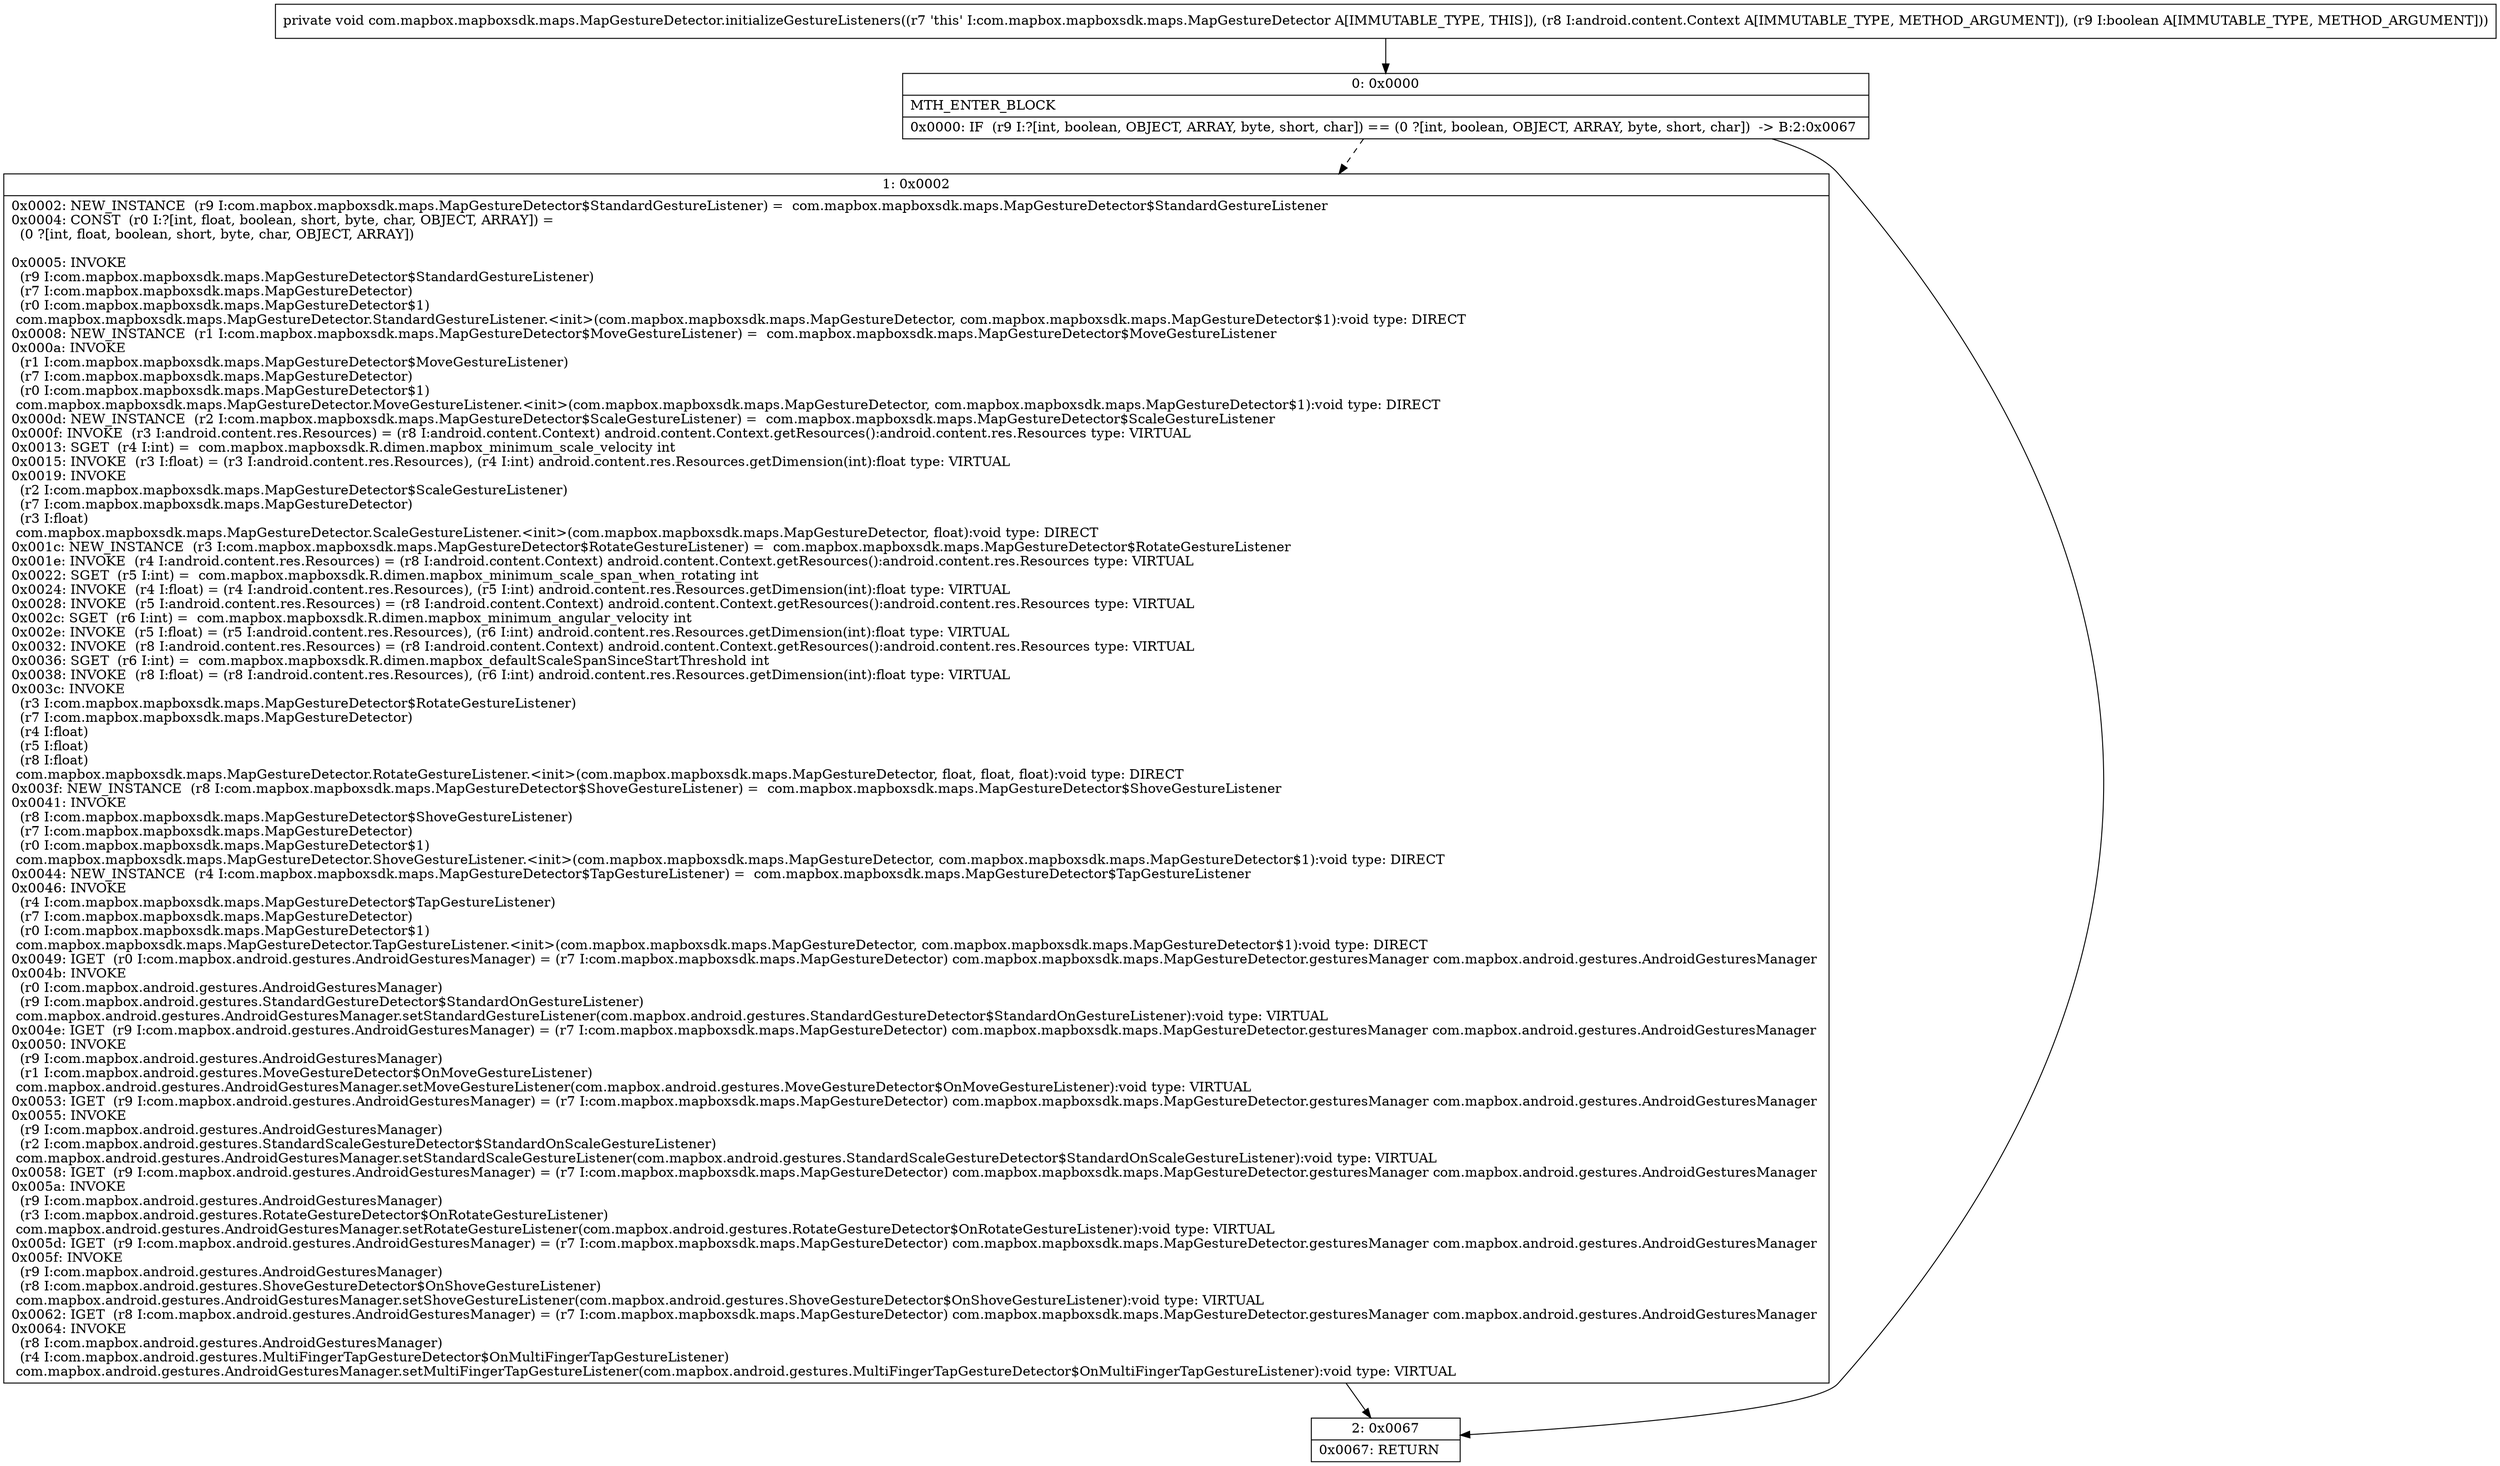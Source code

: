 digraph "CFG forcom.mapbox.mapboxsdk.maps.MapGestureDetector.initializeGestureListeners(Landroid\/content\/Context;Z)V" {
Node_0 [shape=record,label="{0\:\ 0x0000|MTH_ENTER_BLOCK\l|0x0000: IF  (r9 I:?[int, boolean, OBJECT, ARRAY, byte, short, char]) == (0 ?[int, boolean, OBJECT, ARRAY, byte, short, char])  \-\> B:2:0x0067 \l}"];
Node_1 [shape=record,label="{1\:\ 0x0002|0x0002: NEW_INSTANCE  (r9 I:com.mapbox.mapboxsdk.maps.MapGestureDetector$StandardGestureListener) =  com.mapbox.mapboxsdk.maps.MapGestureDetector$StandardGestureListener \l0x0004: CONST  (r0 I:?[int, float, boolean, short, byte, char, OBJECT, ARRAY]) = \l  (0 ?[int, float, boolean, short, byte, char, OBJECT, ARRAY])\l \l0x0005: INVOKE  \l  (r9 I:com.mapbox.mapboxsdk.maps.MapGestureDetector$StandardGestureListener)\l  (r7 I:com.mapbox.mapboxsdk.maps.MapGestureDetector)\l  (r0 I:com.mapbox.mapboxsdk.maps.MapGestureDetector$1)\l com.mapbox.mapboxsdk.maps.MapGestureDetector.StandardGestureListener.\<init\>(com.mapbox.mapboxsdk.maps.MapGestureDetector, com.mapbox.mapboxsdk.maps.MapGestureDetector$1):void type: DIRECT \l0x0008: NEW_INSTANCE  (r1 I:com.mapbox.mapboxsdk.maps.MapGestureDetector$MoveGestureListener) =  com.mapbox.mapboxsdk.maps.MapGestureDetector$MoveGestureListener \l0x000a: INVOKE  \l  (r1 I:com.mapbox.mapboxsdk.maps.MapGestureDetector$MoveGestureListener)\l  (r7 I:com.mapbox.mapboxsdk.maps.MapGestureDetector)\l  (r0 I:com.mapbox.mapboxsdk.maps.MapGestureDetector$1)\l com.mapbox.mapboxsdk.maps.MapGestureDetector.MoveGestureListener.\<init\>(com.mapbox.mapboxsdk.maps.MapGestureDetector, com.mapbox.mapboxsdk.maps.MapGestureDetector$1):void type: DIRECT \l0x000d: NEW_INSTANCE  (r2 I:com.mapbox.mapboxsdk.maps.MapGestureDetector$ScaleGestureListener) =  com.mapbox.mapboxsdk.maps.MapGestureDetector$ScaleGestureListener \l0x000f: INVOKE  (r3 I:android.content.res.Resources) = (r8 I:android.content.Context) android.content.Context.getResources():android.content.res.Resources type: VIRTUAL \l0x0013: SGET  (r4 I:int) =  com.mapbox.mapboxsdk.R.dimen.mapbox_minimum_scale_velocity int \l0x0015: INVOKE  (r3 I:float) = (r3 I:android.content.res.Resources), (r4 I:int) android.content.res.Resources.getDimension(int):float type: VIRTUAL \l0x0019: INVOKE  \l  (r2 I:com.mapbox.mapboxsdk.maps.MapGestureDetector$ScaleGestureListener)\l  (r7 I:com.mapbox.mapboxsdk.maps.MapGestureDetector)\l  (r3 I:float)\l com.mapbox.mapboxsdk.maps.MapGestureDetector.ScaleGestureListener.\<init\>(com.mapbox.mapboxsdk.maps.MapGestureDetector, float):void type: DIRECT \l0x001c: NEW_INSTANCE  (r3 I:com.mapbox.mapboxsdk.maps.MapGestureDetector$RotateGestureListener) =  com.mapbox.mapboxsdk.maps.MapGestureDetector$RotateGestureListener \l0x001e: INVOKE  (r4 I:android.content.res.Resources) = (r8 I:android.content.Context) android.content.Context.getResources():android.content.res.Resources type: VIRTUAL \l0x0022: SGET  (r5 I:int) =  com.mapbox.mapboxsdk.R.dimen.mapbox_minimum_scale_span_when_rotating int \l0x0024: INVOKE  (r4 I:float) = (r4 I:android.content.res.Resources), (r5 I:int) android.content.res.Resources.getDimension(int):float type: VIRTUAL \l0x0028: INVOKE  (r5 I:android.content.res.Resources) = (r8 I:android.content.Context) android.content.Context.getResources():android.content.res.Resources type: VIRTUAL \l0x002c: SGET  (r6 I:int) =  com.mapbox.mapboxsdk.R.dimen.mapbox_minimum_angular_velocity int \l0x002e: INVOKE  (r5 I:float) = (r5 I:android.content.res.Resources), (r6 I:int) android.content.res.Resources.getDimension(int):float type: VIRTUAL \l0x0032: INVOKE  (r8 I:android.content.res.Resources) = (r8 I:android.content.Context) android.content.Context.getResources():android.content.res.Resources type: VIRTUAL \l0x0036: SGET  (r6 I:int) =  com.mapbox.mapboxsdk.R.dimen.mapbox_defaultScaleSpanSinceStartThreshold int \l0x0038: INVOKE  (r8 I:float) = (r8 I:android.content.res.Resources), (r6 I:int) android.content.res.Resources.getDimension(int):float type: VIRTUAL \l0x003c: INVOKE  \l  (r3 I:com.mapbox.mapboxsdk.maps.MapGestureDetector$RotateGestureListener)\l  (r7 I:com.mapbox.mapboxsdk.maps.MapGestureDetector)\l  (r4 I:float)\l  (r5 I:float)\l  (r8 I:float)\l com.mapbox.mapboxsdk.maps.MapGestureDetector.RotateGestureListener.\<init\>(com.mapbox.mapboxsdk.maps.MapGestureDetector, float, float, float):void type: DIRECT \l0x003f: NEW_INSTANCE  (r8 I:com.mapbox.mapboxsdk.maps.MapGestureDetector$ShoveGestureListener) =  com.mapbox.mapboxsdk.maps.MapGestureDetector$ShoveGestureListener \l0x0041: INVOKE  \l  (r8 I:com.mapbox.mapboxsdk.maps.MapGestureDetector$ShoveGestureListener)\l  (r7 I:com.mapbox.mapboxsdk.maps.MapGestureDetector)\l  (r0 I:com.mapbox.mapboxsdk.maps.MapGestureDetector$1)\l com.mapbox.mapboxsdk.maps.MapGestureDetector.ShoveGestureListener.\<init\>(com.mapbox.mapboxsdk.maps.MapGestureDetector, com.mapbox.mapboxsdk.maps.MapGestureDetector$1):void type: DIRECT \l0x0044: NEW_INSTANCE  (r4 I:com.mapbox.mapboxsdk.maps.MapGestureDetector$TapGestureListener) =  com.mapbox.mapboxsdk.maps.MapGestureDetector$TapGestureListener \l0x0046: INVOKE  \l  (r4 I:com.mapbox.mapboxsdk.maps.MapGestureDetector$TapGestureListener)\l  (r7 I:com.mapbox.mapboxsdk.maps.MapGestureDetector)\l  (r0 I:com.mapbox.mapboxsdk.maps.MapGestureDetector$1)\l com.mapbox.mapboxsdk.maps.MapGestureDetector.TapGestureListener.\<init\>(com.mapbox.mapboxsdk.maps.MapGestureDetector, com.mapbox.mapboxsdk.maps.MapGestureDetector$1):void type: DIRECT \l0x0049: IGET  (r0 I:com.mapbox.android.gestures.AndroidGesturesManager) = (r7 I:com.mapbox.mapboxsdk.maps.MapGestureDetector) com.mapbox.mapboxsdk.maps.MapGestureDetector.gesturesManager com.mapbox.android.gestures.AndroidGesturesManager \l0x004b: INVOKE  \l  (r0 I:com.mapbox.android.gestures.AndroidGesturesManager)\l  (r9 I:com.mapbox.android.gestures.StandardGestureDetector$StandardOnGestureListener)\l com.mapbox.android.gestures.AndroidGesturesManager.setStandardGestureListener(com.mapbox.android.gestures.StandardGestureDetector$StandardOnGestureListener):void type: VIRTUAL \l0x004e: IGET  (r9 I:com.mapbox.android.gestures.AndroidGesturesManager) = (r7 I:com.mapbox.mapboxsdk.maps.MapGestureDetector) com.mapbox.mapboxsdk.maps.MapGestureDetector.gesturesManager com.mapbox.android.gestures.AndroidGesturesManager \l0x0050: INVOKE  \l  (r9 I:com.mapbox.android.gestures.AndroidGesturesManager)\l  (r1 I:com.mapbox.android.gestures.MoveGestureDetector$OnMoveGestureListener)\l com.mapbox.android.gestures.AndroidGesturesManager.setMoveGestureListener(com.mapbox.android.gestures.MoveGestureDetector$OnMoveGestureListener):void type: VIRTUAL \l0x0053: IGET  (r9 I:com.mapbox.android.gestures.AndroidGesturesManager) = (r7 I:com.mapbox.mapboxsdk.maps.MapGestureDetector) com.mapbox.mapboxsdk.maps.MapGestureDetector.gesturesManager com.mapbox.android.gestures.AndroidGesturesManager \l0x0055: INVOKE  \l  (r9 I:com.mapbox.android.gestures.AndroidGesturesManager)\l  (r2 I:com.mapbox.android.gestures.StandardScaleGestureDetector$StandardOnScaleGestureListener)\l com.mapbox.android.gestures.AndroidGesturesManager.setStandardScaleGestureListener(com.mapbox.android.gestures.StandardScaleGestureDetector$StandardOnScaleGestureListener):void type: VIRTUAL \l0x0058: IGET  (r9 I:com.mapbox.android.gestures.AndroidGesturesManager) = (r7 I:com.mapbox.mapboxsdk.maps.MapGestureDetector) com.mapbox.mapboxsdk.maps.MapGestureDetector.gesturesManager com.mapbox.android.gestures.AndroidGesturesManager \l0x005a: INVOKE  \l  (r9 I:com.mapbox.android.gestures.AndroidGesturesManager)\l  (r3 I:com.mapbox.android.gestures.RotateGestureDetector$OnRotateGestureListener)\l com.mapbox.android.gestures.AndroidGesturesManager.setRotateGestureListener(com.mapbox.android.gestures.RotateGestureDetector$OnRotateGestureListener):void type: VIRTUAL \l0x005d: IGET  (r9 I:com.mapbox.android.gestures.AndroidGesturesManager) = (r7 I:com.mapbox.mapboxsdk.maps.MapGestureDetector) com.mapbox.mapboxsdk.maps.MapGestureDetector.gesturesManager com.mapbox.android.gestures.AndroidGesturesManager \l0x005f: INVOKE  \l  (r9 I:com.mapbox.android.gestures.AndroidGesturesManager)\l  (r8 I:com.mapbox.android.gestures.ShoveGestureDetector$OnShoveGestureListener)\l com.mapbox.android.gestures.AndroidGesturesManager.setShoveGestureListener(com.mapbox.android.gestures.ShoveGestureDetector$OnShoveGestureListener):void type: VIRTUAL \l0x0062: IGET  (r8 I:com.mapbox.android.gestures.AndroidGesturesManager) = (r7 I:com.mapbox.mapboxsdk.maps.MapGestureDetector) com.mapbox.mapboxsdk.maps.MapGestureDetector.gesturesManager com.mapbox.android.gestures.AndroidGesturesManager \l0x0064: INVOKE  \l  (r8 I:com.mapbox.android.gestures.AndroidGesturesManager)\l  (r4 I:com.mapbox.android.gestures.MultiFingerTapGestureDetector$OnMultiFingerTapGestureListener)\l com.mapbox.android.gestures.AndroidGesturesManager.setMultiFingerTapGestureListener(com.mapbox.android.gestures.MultiFingerTapGestureDetector$OnMultiFingerTapGestureListener):void type: VIRTUAL \l}"];
Node_2 [shape=record,label="{2\:\ 0x0067|0x0067: RETURN   \l}"];
MethodNode[shape=record,label="{private void com.mapbox.mapboxsdk.maps.MapGestureDetector.initializeGestureListeners((r7 'this' I:com.mapbox.mapboxsdk.maps.MapGestureDetector A[IMMUTABLE_TYPE, THIS]), (r8 I:android.content.Context A[IMMUTABLE_TYPE, METHOD_ARGUMENT]), (r9 I:boolean A[IMMUTABLE_TYPE, METHOD_ARGUMENT])) }"];
MethodNode -> Node_0;
Node_0 -> Node_1[style=dashed];
Node_0 -> Node_2;
Node_1 -> Node_2;
}


